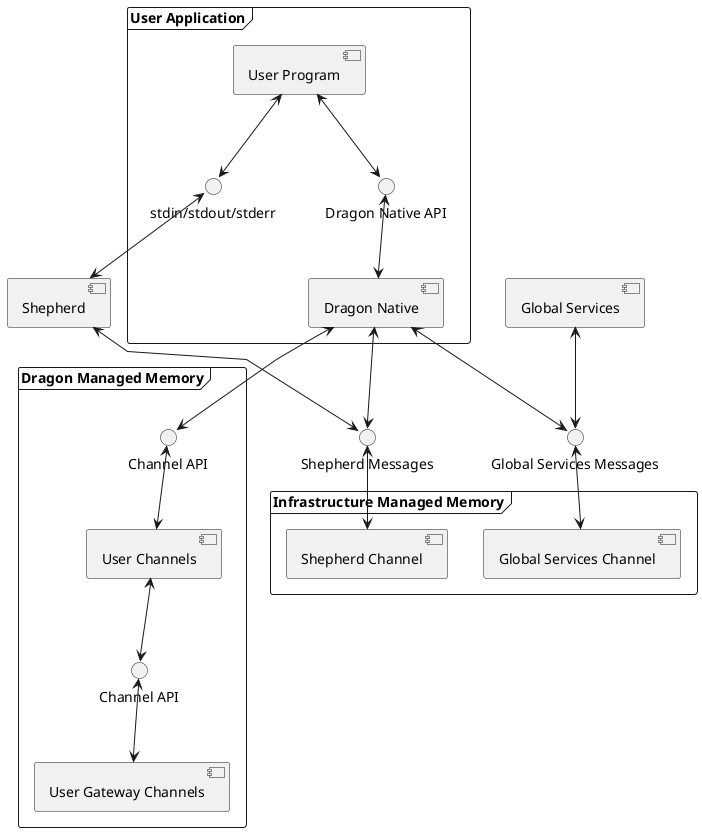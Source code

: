 ' The Native use case.
' 
' History:
' Julius Donnert - Apr 2022
'
'

@startuml

' title "Dragon Distributed Architecture with native API"

skinparam componentStyle uml2
skinparam shadowing false
skinparam monochrome true

' skinparam linetype ortho
skinparam linetype polyline
' skinparam nodesep 10
' skinparam ranksep 20

frame "User Application" as UP {

    [Dragon Native] as DN
    [User Program] as User_Program
    
    interface "stdin/stdout/stderr" as program_stdout
    interface "Dragon Native API" as dragon_native_api

    User_Program <--> dragon_native_api
    dragon_native_api <-d-> DN
}

frame "Dragon Managed Memory" {

    [User Channels] as UCHAN
    [User Gateway Channels] as UGWCHAN

    interface "Channel API" as gateway_channel
    interface "Channel API" as user_channel

    UCHAN <-u-> user_channel
    UCHAN <-d-> gateway_channel
    UGWCHAN <-u-> gateway_channel

}

frame "Infrastructure Managed Memory" {
    [Global Services Channel] as GSCHAN
    [Shepherd Channel] as SHCHAN

}

[Shepherd] as SH
[Global Services] as GS

interface "Shepherd Messages" as shepherd_msg_api
interface "Global Services Messages" as gs_msg_api

SH <-d-> shepherd_msg_api
GS <-d-> gs_msg_api

GSCHAN <-u-> gs_msg_api
SHCHAN <-u-> shepherd_msg_api

User_Program <-down-> program_stdout
program_stdout <-down-> SH

DN <--> user_channel
DN <--> gs_msg_api
DN <--> shepherd_msg_api




'in case we want to hide components
hide $hidden
@enduml